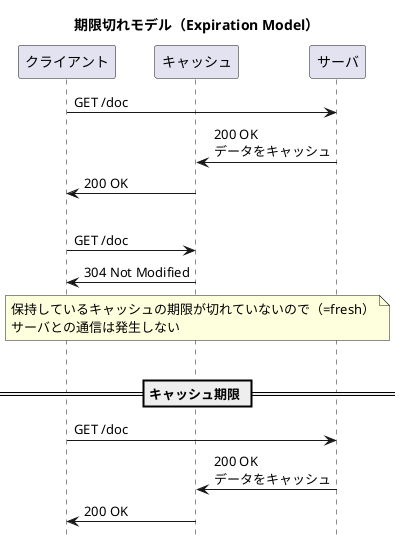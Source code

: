 @startuml

title: 期限切れモデル（Expiration Model）
hide footbox

participant クライアント
participant キャッシュ
participant サーバ

クライアント -> サーバ: GET /doc
サーバ -> キャッシュ: 200 OK \nデータをキャッシュ
キャッシュ -> クライアント: 200 OK

|||

クライアント -> キャッシュ: GET /doc
キャッシュ -> クライアント: 304 Not Modified

note over キャッシュ: 保持しているキャッシュの期限が切れていないので（=fresh）\nサーバとの通信は発生しない

|||

== キャッシュ期限 ==

クライアント -> サーバ: GET /doc
サーバ -> キャッシュ: 200 OK \nデータをキャッシュ
キャッシュ -> クライアント: 200 OK

@enduml